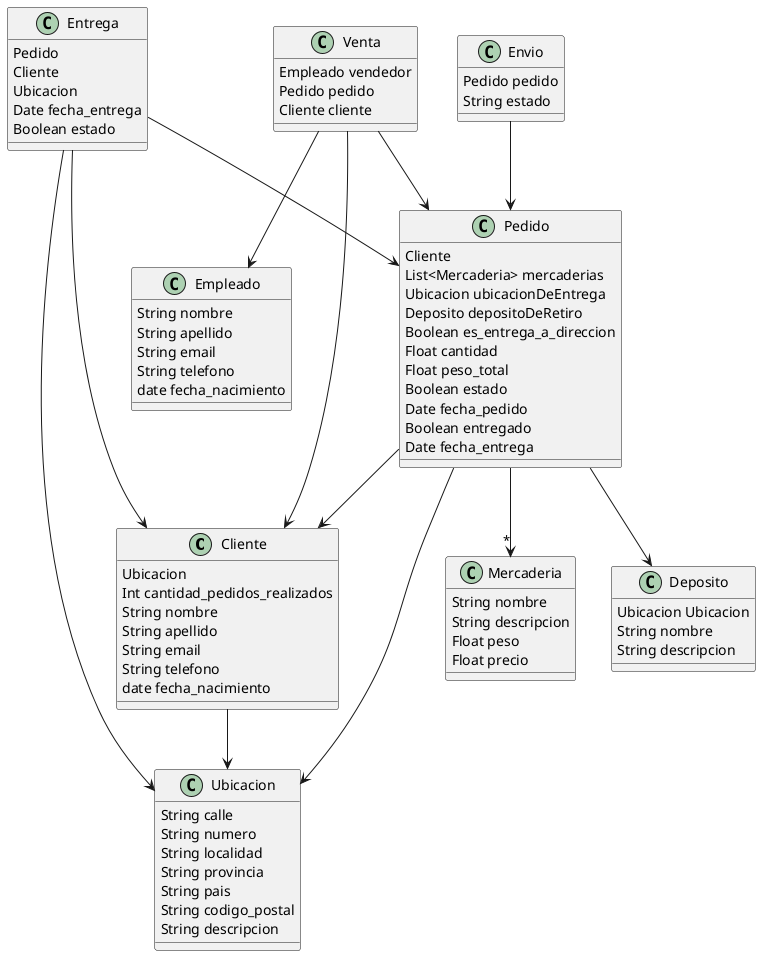 @startuml

Cliente --> Ubicacion

Pedido --> Cliente
Pedido -->"*" Mercaderia
Pedido --> Deposito
Pedido --> Ubicacion

Envio --> Pedido
Entrega --> Pedido
Entrega --> Cliente
Entrega --> Ubicacion

Venta --> Cliente
Venta --> Pedido
Venta --> Empleado

class Cliente{

     Ubicacion
    Int cantidad_pedidos_realizados
    String nombre
    String apellido
    String email
    String telefono
    date fecha_nacimiento
}

class Pedido{

     Cliente
     List<Mercaderia> mercaderias
     Ubicacion ubicacionDeEntrega
     Deposito depositoDeRetiro
    Boolean es_entrega_a_direccion
    Float cantidad
    Float peso_total
    Boolean estado
    Date fecha_pedido
    Boolean entregado
    Date fecha_entrega
}

class Mercaderia{

    String nombre
    String descripcion
    Float peso
    Float precio
}



class Envio{

    Pedido pedido
    String estado
}

class Entrega{

     Pedido
Cliente
     Ubicacion
    Date fecha_entrega
    Boolean estado
}


class Ubicacion{

    String calle
    String numero
    String localidad
    String provincia
    String pais
    String codigo_postal
    String descripcion
}

class Deposito{

    Ubicacion Ubicacion
    String nombre
    String descripcion
}

class Empleado{

    String nombre
    String apellido
    String email
    String telefono
    date fecha_nacimiento
}

class Venta{
    Empleado vendedor
     Pedido pedido
     Cliente cliente
}


@enduml